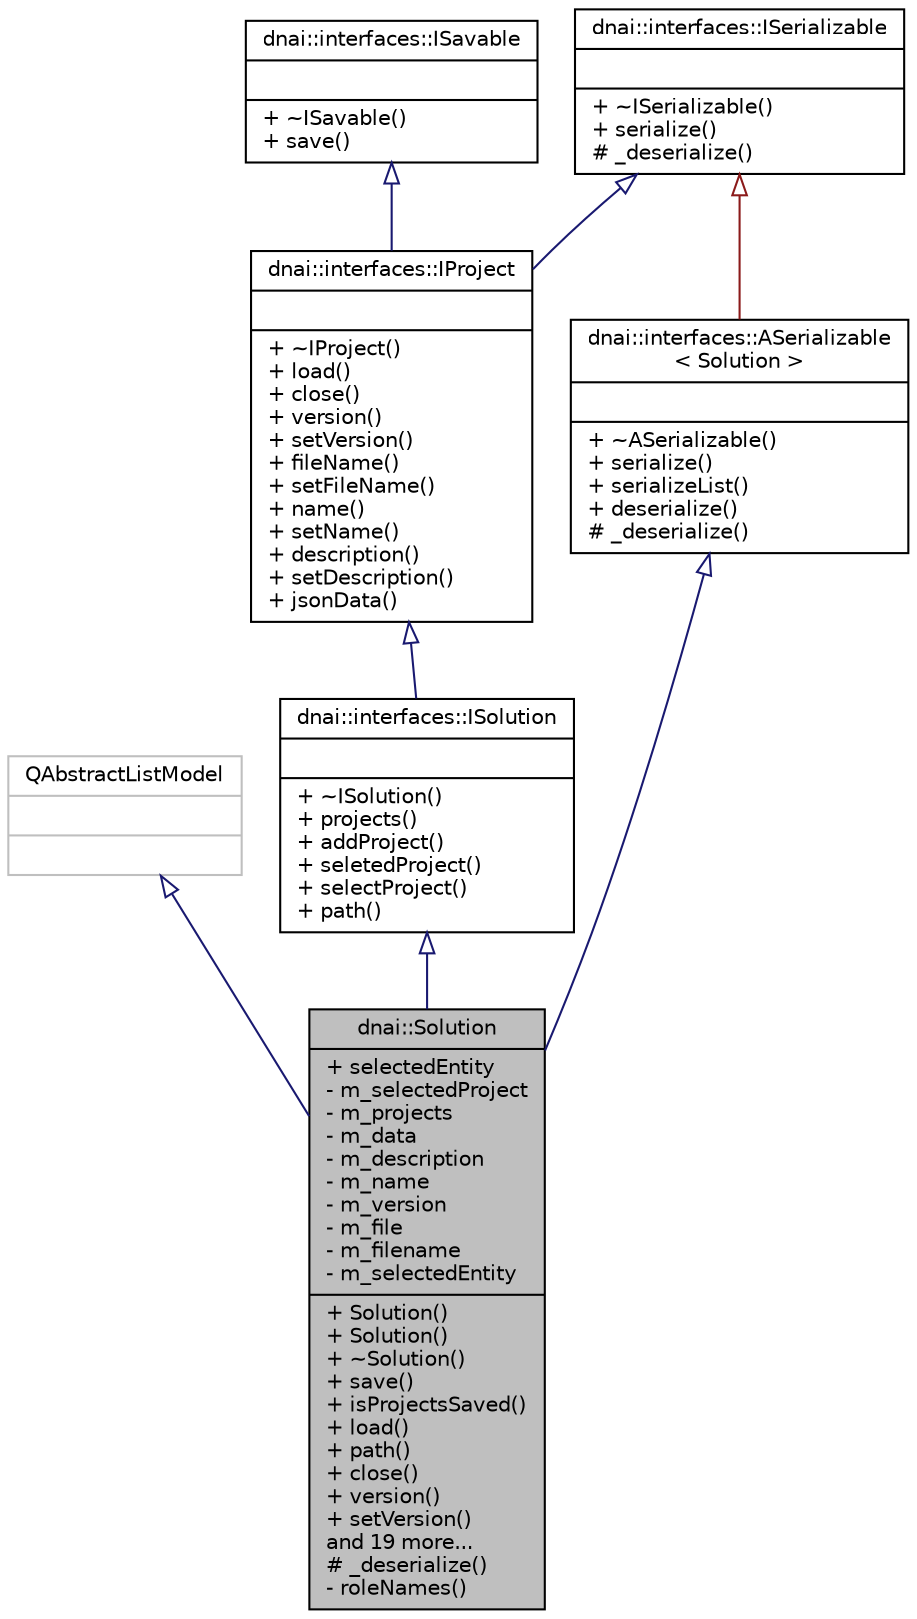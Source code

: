 digraph "dnai::Solution"
{
  edge [fontname="Helvetica",fontsize="10",labelfontname="Helvetica",labelfontsize="10"];
  node [fontname="Helvetica",fontsize="10",shape=record];
  Node1 [label="{dnai::Solution\n|+ selectedEntity\l- m_selectedProject\l- m_projects\l- m_data\l- m_description\l- m_name\l- m_version\l- m_file\l- m_filename\l- m_selectedEntity\l|+ Solution()\l+ Solution()\l+ ~Solution()\l+ save()\l+ isProjectsSaved()\l+ load()\l+ path()\l+ close()\l+ version()\l+ setVersion()\land 19 more...\l# _deserialize()\l- roleNames()\l}",height=0.2,width=0.4,color="black", fillcolor="grey75", style="filled", fontcolor="black"];
  Node2 -> Node1 [dir="back",color="midnightblue",fontsize="10",style="solid",arrowtail="onormal",fontname="Helvetica"];
  Node2 [label="{QAbstractListModel\n||}",height=0.2,width=0.4,color="grey75", fillcolor="white", style="filled"];
  Node3 -> Node1 [dir="back",color="midnightblue",fontsize="10",style="solid",arrowtail="onormal",fontname="Helvetica"];
  Node3 [label="{dnai::interfaces::ISolution\n||+ ~ISolution()\l+ projects()\l+ addProject()\l+ seletedProject()\l+ selectProject()\l+ path()\l}",height=0.2,width=0.4,color="black", fillcolor="white", style="filled",URL="$classdnai_1_1interfaces_1_1_i_solution.html"];
  Node4 -> Node3 [dir="back",color="midnightblue",fontsize="10",style="solid",arrowtail="onormal",fontname="Helvetica"];
  Node4 [label="{dnai::interfaces::IProject\n||+ ~IProject()\l+ load()\l+ close()\l+ version()\l+ setVersion()\l+ fileName()\l+ setFileName()\l+ name()\l+ setName()\l+ description()\l+ setDescription()\l+ jsonData()\l}",height=0.2,width=0.4,color="black", fillcolor="white", style="filled",URL="$classdnai_1_1interfaces_1_1_i_project.html"];
  Node5 -> Node4 [dir="back",color="midnightblue",fontsize="10",style="solid",arrowtail="onormal",fontname="Helvetica"];
  Node5 [label="{dnai::interfaces::ISavable\n||+ ~ISavable()\l+ save()\l}",height=0.2,width=0.4,color="black", fillcolor="white", style="filled",URL="$classdnai_1_1interfaces_1_1_i_savable.html"];
  Node6 -> Node4 [dir="back",color="midnightblue",fontsize="10",style="solid",arrowtail="onormal",fontname="Helvetica"];
  Node6 [label="{dnai::interfaces::ISerializable\n||+ ~ISerializable()\l+ serialize()\l# _deserialize()\l}",height=0.2,width=0.4,color="black", fillcolor="white", style="filled",URL="$classdnai_1_1interfaces_1_1_i_serializable.html",tooltip="Allow inherited class to serialize and deserialize itself. "];
  Node7 -> Node1 [dir="back",color="midnightblue",fontsize="10",style="solid",arrowtail="onormal",fontname="Helvetica"];
  Node7 [label="{dnai::interfaces::ASerializable\l\< Solution \>\n||+ ~ASerializable()\l+ serialize()\l+ serializeList()\l+ deserialize()\l# _deserialize()\l}",height=0.2,width=0.4,color="black", fillcolor="white", style="filled",URL="$classdnai_1_1interfaces_1_1_a_serializable.html"];
  Node6 -> Node7 [dir="back",color="firebrick4",fontsize="10",style="solid",arrowtail="onormal",fontname="Helvetica"];
}
